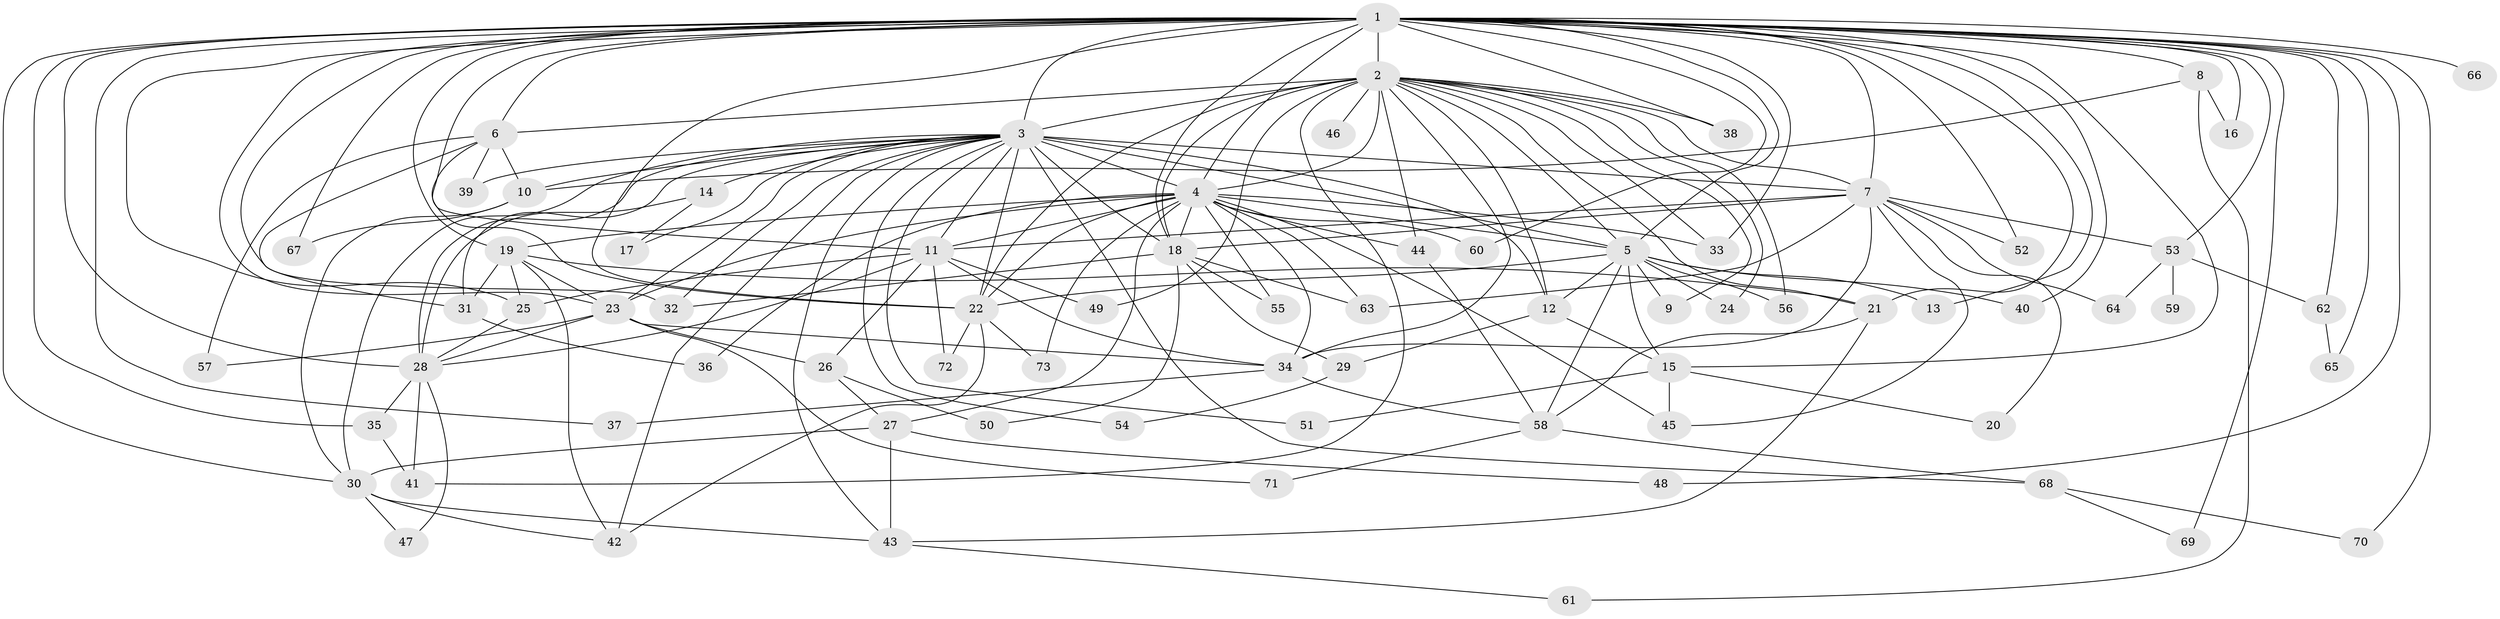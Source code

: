 // original degree distribution, {21: 0.013793103448275862, 15: 0.006896551724137931, 22: 0.020689655172413793, 30: 0.006896551724137931, 23: 0.006896551724137931, 27: 0.006896551724137931, 24: 0.006896551724137931, 9: 0.027586206896551724, 7: 0.013793103448275862, 5: 0.020689655172413793, 2: 0.5379310344827586, 3: 0.19310344827586207, 4: 0.09655172413793103, 6: 0.027586206896551724, 10: 0.006896551724137931, 8: 0.006896551724137931}
// Generated by graph-tools (version 1.1) at 2025/35/03/09/25 02:35:11]
// undirected, 73 vertices, 179 edges
graph export_dot {
graph [start="1"]
  node [color=gray90,style=filled];
  1;
  2;
  3;
  4;
  5;
  6;
  7;
  8;
  9;
  10;
  11;
  12;
  13;
  14;
  15;
  16;
  17;
  18;
  19;
  20;
  21;
  22;
  23;
  24;
  25;
  26;
  27;
  28;
  29;
  30;
  31;
  32;
  33;
  34;
  35;
  36;
  37;
  38;
  39;
  40;
  41;
  42;
  43;
  44;
  45;
  46;
  47;
  48;
  49;
  50;
  51;
  52;
  53;
  54;
  55;
  56;
  57;
  58;
  59;
  60;
  61;
  62;
  63;
  64;
  65;
  66;
  67;
  68;
  69;
  70;
  71;
  72;
  73;
  1 -- 2 [weight=5.0];
  1 -- 3 [weight=9.0];
  1 -- 4 [weight=16.0];
  1 -- 5 [weight=5.0];
  1 -- 6 [weight=3.0];
  1 -- 7 [weight=14.0];
  1 -- 8 [weight=2.0];
  1 -- 11 [weight=1.0];
  1 -- 13 [weight=1.0];
  1 -- 15 [weight=1.0];
  1 -- 16 [weight=1.0];
  1 -- 18 [weight=1.0];
  1 -- 19 [weight=1.0];
  1 -- 21 [weight=3.0];
  1 -- 22 [weight=3.0];
  1 -- 23 [weight=1.0];
  1 -- 25 [weight=1.0];
  1 -- 28 [weight=1.0];
  1 -- 30 [weight=1.0];
  1 -- 32 [weight=2.0];
  1 -- 33 [weight=1.0];
  1 -- 35 [weight=2.0];
  1 -- 37 [weight=1.0];
  1 -- 38 [weight=1.0];
  1 -- 40 [weight=1.0];
  1 -- 48 [weight=1.0];
  1 -- 52 [weight=1.0];
  1 -- 53 [weight=1.0];
  1 -- 60 [weight=1.0];
  1 -- 62 [weight=1.0];
  1 -- 65 [weight=1.0];
  1 -- 66 [weight=2.0];
  1 -- 67 [weight=1.0];
  1 -- 69 [weight=1.0];
  1 -- 70 [weight=1.0];
  2 -- 3 [weight=2.0];
  2 -- 4 [weight=2.0];
  2 -- 5 [weight=2.0];
  2 -- 6 [weight=1.0];
  2 -- 7 [weight=1.0];
  2 -- 9 [weight=1.0];
  2 -- 12 [weight=1.0];
  2 -- 18 [weight=1.0];
  2 -- 21 [weight=1.0];
  2 -- 22 [weight=2.0];
  2 -- 24 [weight=1.0];
  2 -- 33 [weight=1.0];
  2 -- 34 [weight=1.0];
  2 -- 38 [weight=2.0];
  2 -- 41 [weight=1.0];
  2 -- 44 [weight=1.0];
  2 -- 46 [weight=1.0];
  2 -- 49 [weight=1.0];
  2 -- 56 [weight=1.0];
  3 -- 4 [weight=4.0];
  3 -- 5 [weight=2.0];
  3 -- 7 [weight=1.0];
  3 -- 10 [weight=3.0];
  3 -- 11 [weight=1.0];
  3 -- 12 [weight=1.0];
  3 -- 14 [weight=2.0];
  3 -- 17 [weight=1.0];
  3 -- 18 [weight=1.0];
  3 -- 22 [weight=1.0];
  3 -- 23 [weight=2.0];
  3 -- 28 [weight=1.0];
  3 -- 30 [weight=1.0];
  3 -- 31 [weight=1.0];
  3 -- 32 [weight=2.0];
  3 -- 39 [weight=1.0];
  3 -- 42 [weight=1.0];
  3 -- 43 [weight=1.0];
  3 -- 51 [weight=1.0];
  3 -- 54 [weight=1.0];
  3 -- 68 [weight=1.0];
  4 -- 5 [weight=3.0];
  4 -- 11 [weight=2.0];
  4 -- 18 [weight=1.0];
  4 -- 19 [weight=1.0];
  4 -- 22 [weight=2.0];
  4 -- 23 [weight=1.0];
  4 -- 27 [weight=1.0];
  4 -- 33 [weight=1.0];
  4 -- 34 [weight=1.0];
  4 -- 36 [weight=1.0];
  4 -- 44 [weight=1.0];
  4 -- 45 [weight=1.0];
  4 -- 55 [weight=1.0];
  4 -- 60 [weight=1.0];
  4 -- 63 [weight=1.0];
  4 -- 73 [weight=1.0];
  5 -- 9 [weight=1.0];
  5 -- 12 [weight=1.0];
  5 -- 13 [weight=1.0];
  5 -- 15 [weight=1.0];
  5 -- 22 [weight=1.0];
  5 -- 24 [weight=1.0];
  5 -- 40 [weight=1.0];
  5 -- 56 [weight=1.0];
  5 -- 58 [weight=1.0];
  6 -- 10 [weight=1.0];
  6 -- 22 [weight=2.0];
  6 -- 31 [weight=1.0];
  6 -- 39 [weight=1.0];
  6 -- 57 [weight=1.0];
  7 -- 11 [weight=1.0];
  7 -- 18 [weight=2.0];
  7 -- 20 [weight=1.0];
  7 -- 34 [weight=1.0];
  7 -- 45 [weight=1.0];
  7 -- 52 [weight=1.0];
  7 -- 53 [weight=1.0];
  7 -- 63 [weight=1.0];
  7 -- 64 [weight=1.0];
  8 -- 10 [weight=1.0];
  8 -- 16 [weight=1.0];
  8 -- 61 [weight=1.0];
  10 -- 30 [weight=1.0];
  10 -- 67 [weight=1.0];
  11 -- 25 [weight=1.0];
  11 -- 26 [weight=1.0];
  11 -- 28 [weight=1.0];
  11 -- 34 [weight=1.0];
  11 -- 49 [weight=1.0];
  11 -- 72 [weight=1.0];
  12 -- 15 [weight=1.0];
  12 -- 29 [weight=1.0];
  14 -- 17 [weight=1.0];
  14 -- 28 [weight=1.0];
  15 -- 20 [weight=1.0];
  15 -- 45 [weight=1.0];
  15 -- 51 [weight=1.0];
  18 -- 29 [weight=1.0];
  18 -- 32 [weight=1.0];
  18 -- 50 [weight=1.0];
  18 -- 55 [weight=1.0];
  18 -- 63 [weight=1.0];
  19 -- 21 [weight=1.0];
  19 -- 23 [weight=1.0];
  19 -- 25 [weight=1.0];
  19 -- 31 [weight=1.0];
  19 -- 42 [weight=1.0];
  21 -- 43 [weight=1.0];
  21 -- 58 [weight=1.0];
  22 -- 42 [weight=1.0];
  22 -- 72 [weight=1.0];
  22 -- 73 [weight=1.0];
  23 -- 26 [weight=1.0];
  23 -- 28 [weight=1.0];
  23 -- 34 [weight=1.0];
  23 -- 57 [weight=1.0];
  23 -- 71 [weight=1.0];
  25 -- 28 [weight=1.0];
  26 -- 27 [weight=1.0];
  26 -- 50 [weight=1.0];
  27 -- 30 [weight=1.0];
  27 -- 43 [weight=1.0];
  27 -- 48 [weight=1.0];
  28 -- 35 [weight=1.0];
  28 -- 41 [weight=1.0];
  28 -- 47 [weight=1.0];
  29 -- 54 [weight=1.0];
  30 -- 42 [weight=1.0];
  30 -- 43 [weight=1.0];
  30 -- 47 [weight=1.0];
  31 -- 36 [weight=1.0];
  34 -- 37 [weight=1.0];
  34 -- 58 [weight=1.0];
  35 -- 41 [weight=1.0];
  43 -- 61 [weight=1.0];
  44 -- 58 [weight=1.0];
  53 -- 59 [weight=1.0];
  53 -- 62 [weight=1.0];
  53 -- 64 [weight=1.0];
  58 -- 68 [weight=1.0];
  58 -- 71 [weight=1.0];
  62 -- 65 [weight=1.0];
  68 -- 69 [weight=1.0];
  68 -- 70 [weight=1.0];
}
